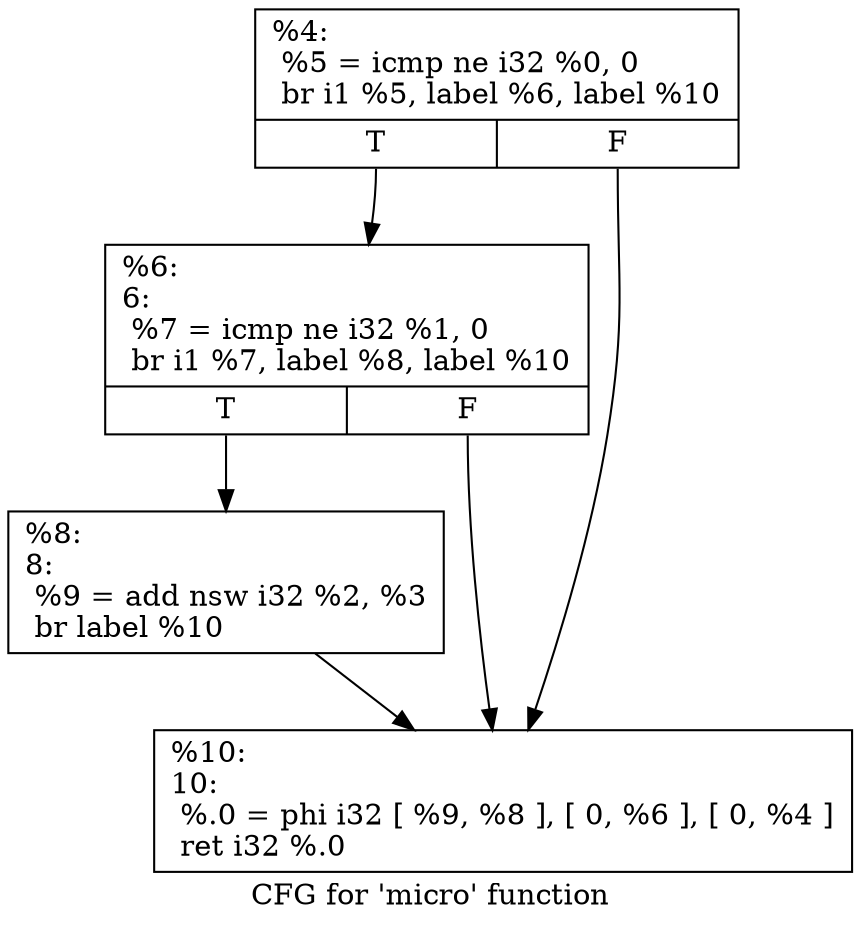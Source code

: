 digraph "CFG for 'micro' function" {
	label="CFG for 'micro' function";

	Node0x28122e0 [shape=record,label="{%4:\l  %5 = icmp ne i32 %0, 0\l  br i1 %5, label %6, label %10\l|{<s0>T|<s1>F}}"];
	Node0x28122e0:s0 -> Node0x2812a40;
	Node0x28122e0:s1 -> Node0x2812a90;
	Node0x2812a40 [shape=record,label="{%6:\l6:                                                \l  %7 = icmp ne i32 %1, 0\l  br i1 %7, label %8, label %10\l|{<s0>T|<s1>F}}"];
	Node0x2812a40:s0 -> Node0x2812b90;
	Node0x2812a40:s1 -> Node0x2812a90;
	Node0x2812b90 [shape=record,label="{%8:\l8:                                                \l  %9 = add nsw i32 %2, %3\l  br label %10\l}"];
	Node0x2812b90 -> Node0x2812a90;
	Node0x2812a90 [shape=record,label="{%10:\l10:                                               \l  %.0 = phi i32 [ %9, %8 ], [ 0, %6 ], [ 0, %4 ]\l  ret i32 %.0\l}"];
}
